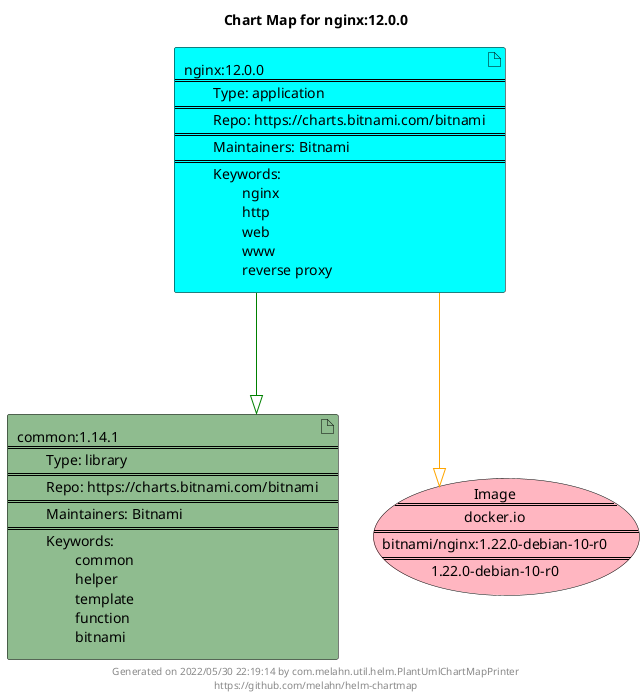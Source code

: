 @startuml
skinparam linetype ortho
skinparam backgroundColor white
skinparam usecaseBorderColor black
skinparam usecaseArrowColor LightSlateGray
skinparam artifactBorderColor black
skinparam artifactArrowColor LightSlateGray

title Chart Map for nginx:12.0.0

'There are 2 referenced Helm Charts
artifact "nginx:12.0.0\n====\n\tType: application\n====\n\tRepo: https://charts.bitnami.com/bitnami\n====\n\tMaintainers: Bitnami\n====\n\tKeywords: \n\t\tnginx\n\t\thttp\n\t\tweb\n\t\twww\n\t\treverse proxy" as nginx_12_0_0 #Aqua
artifact "common:1.14.1\n====\n\tType: library\n====\n\tRepo: https://charts.bitnami.com/bitnami\n====\n\tMaintainers: Bitnami\n====\n\tKeywords: \n\t\tcommon\n\t\thelper\n\t\ttemplate\n\t\tfunction\n\t\tbitnami" as common_1_14_1 #DarkSeaGreen

'There is one referenced Docker Image
usecase "Image\n====\ndocker.io\n====\nbitnami/nginx:1.22.0-debian-10-r0\n====\n1.22.0-debian-10-r0" as docker_io_bitnami_nginx_1_22_0_debian_10_r0 #LightPink

'Chart Dependencies
nginx_12_0_0--[#green]-|>common_1_14_1
nginx_12_0_0--[#orange]-|>docker_io_bitnami_nginx_1_22_0_debian_10_r0

center footer Generated on 2022/05/30 22:19:14 by com.melahn.util.helm.PlantUmlChartMapPrinter\nhttps://github.com/melahn/helm-chartmap
@enduml
